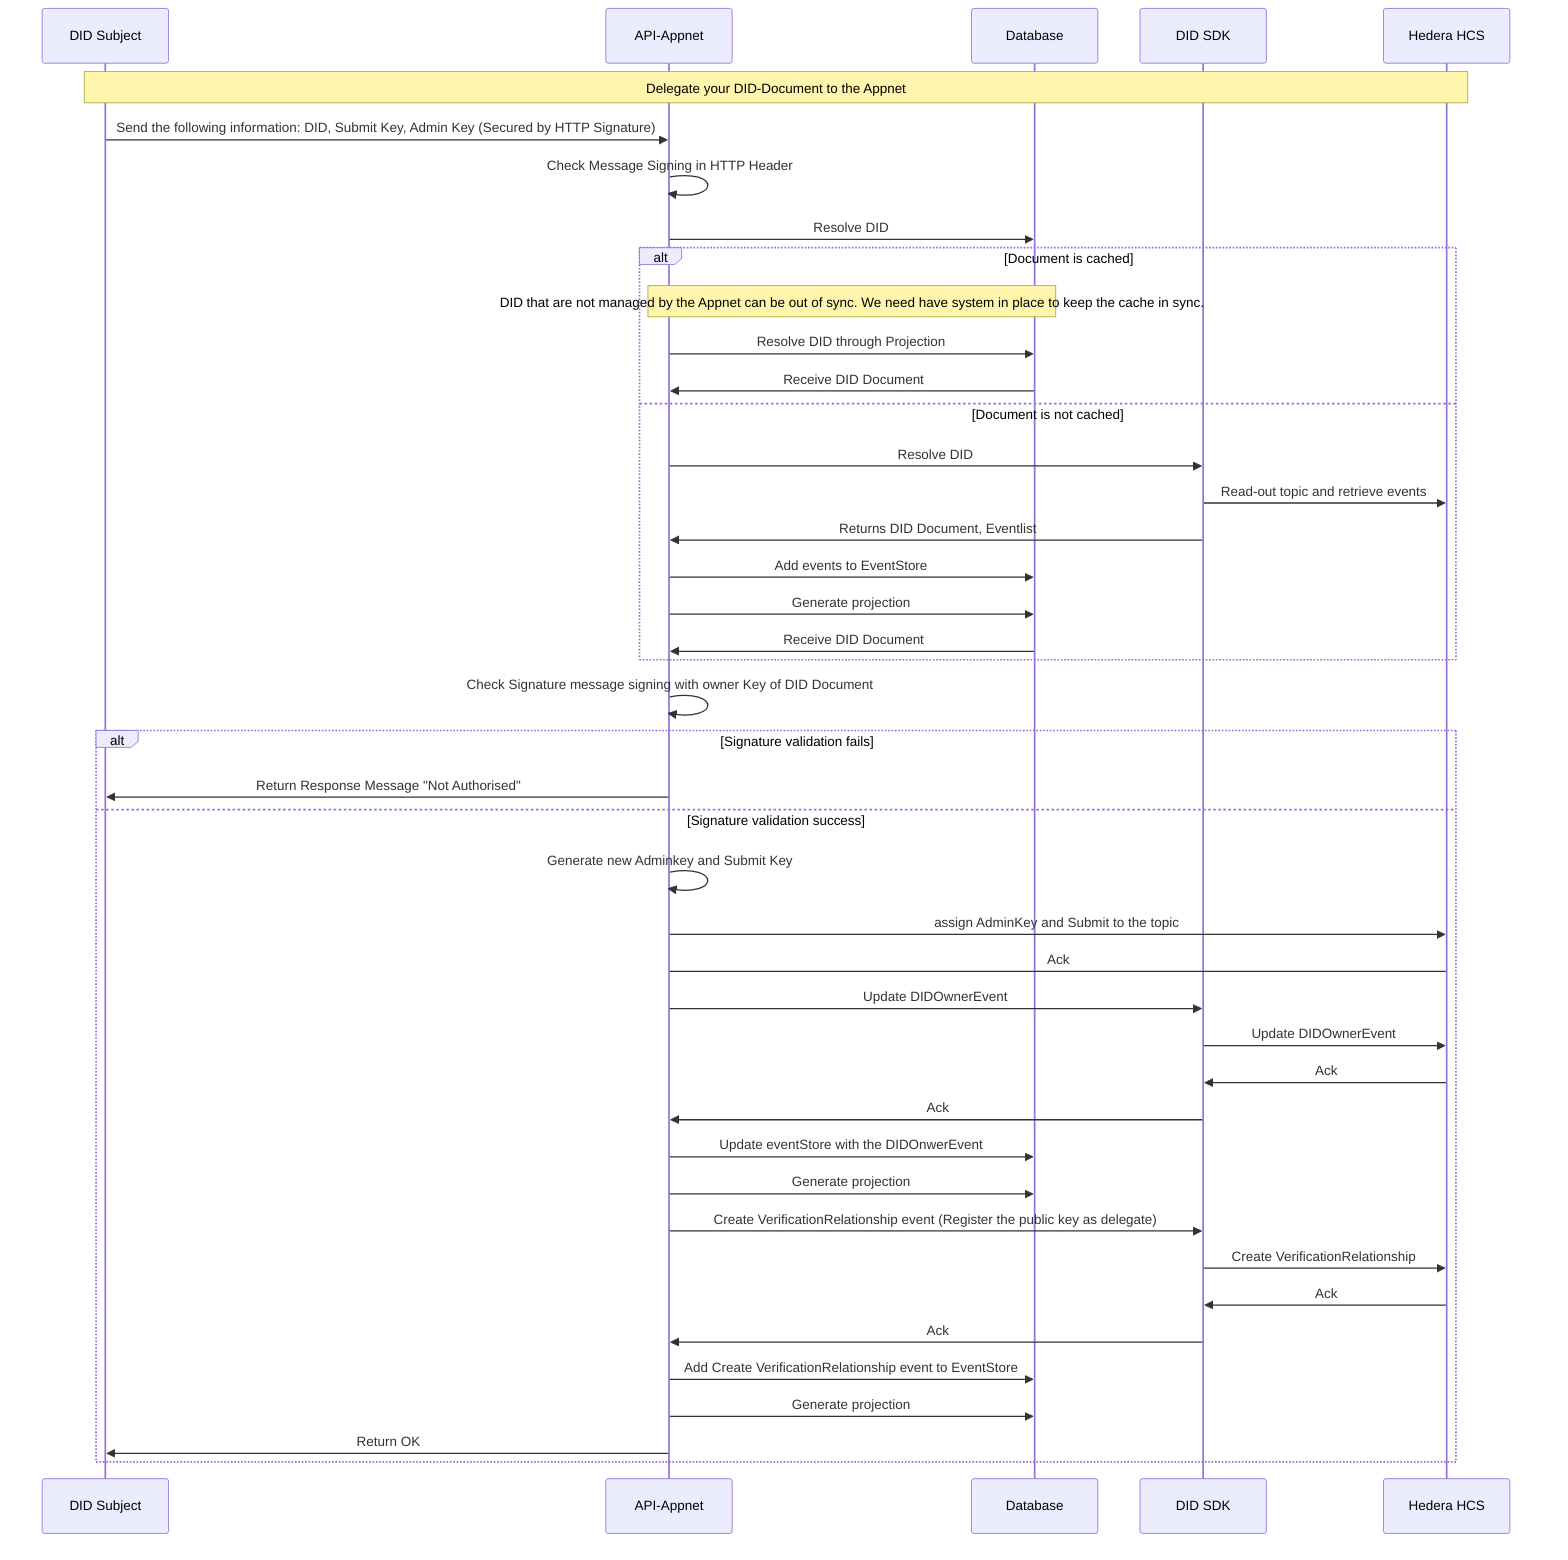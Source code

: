 sequenceDiagram

participant Subject as DID Subject
participant API as API-Appnet
participant Database as Database
participant DIDSDK as DID SDK
participant HCS as Hedera HCS


note over Subject,HCS: Delegate your DID-Document to the Appnet
Subject ->> API: Send the following information: DID, Submit Key, Admin Key (Secured by HTTP Signature)
API ->> API: Check Message Signing in HTTP Header
API ->> Database: Resolve DID
alt Document is cached
note over API,Database: DID that are not managed by the Appnet can be out of sync. We need have system in place to keep the cache in sync.
API ->> Database: Resolve DID through Projection
Database ->> API: Receive DID Document
else Document is not cached
API ->> DIDSDK:  Resolve DID
DIDSDK ->> HCS:  Read-out topic and retrieve events
DIDSDK ->> API: Returns DID Document, Eventlist
API ->> Database: Add events to EventStore
API ->> Database: Generate projection
Database ->> API: Receive DID Document
end
API ->> API: Check Signature message signing with owner Key of DID Document
alt Signature validation fails
API ->> Subject: Return Response Message "Not Authorised"
else Signature validation success
API ->> API: Generate new Adminkey and Submit Key
API ->> HCS: assign AdminKey and Submit to the topic
HCS -> API: Ack
API ->> DIDSDK:  Update DIDOwnerEvent
DIDSDK ->> HCS:  Update DIDOwnerEvent
HCS ->> DIDSDK: Ack
DIDSDK ->> API: Ack
API ->> Database: Update eventStore with the DIDOnwerEvent
API ->> Database: Generate projection
API ->> DIDSDK: Create VerificationRelationship event (Register the public key as delegate)
DIDSDK ->> HCS: Create VerificationRelationship
HCS ->> DIDSDK: Ack
DIDSDK ->> API: Ack
API ->> Database: Add Create VerificationRelationship event to EventStore
API ->> Database: Generate projection
API ->> Subject: Return OK
end